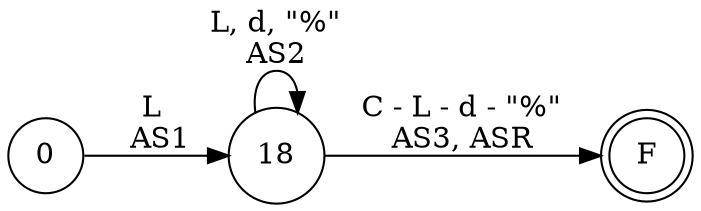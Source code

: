 digraph DFA {
    rankdir = LR;
    node [shape = circle;];
    F [shape = doublecircle;];
    
    0 -> 18 [label = "L \n AS1";];
    18 -> 18 [label = "L, d, \"%\"\nAS2";];
    18 -> F [label = "C - L - d - \"%\"\nAS3, ASR";];
}